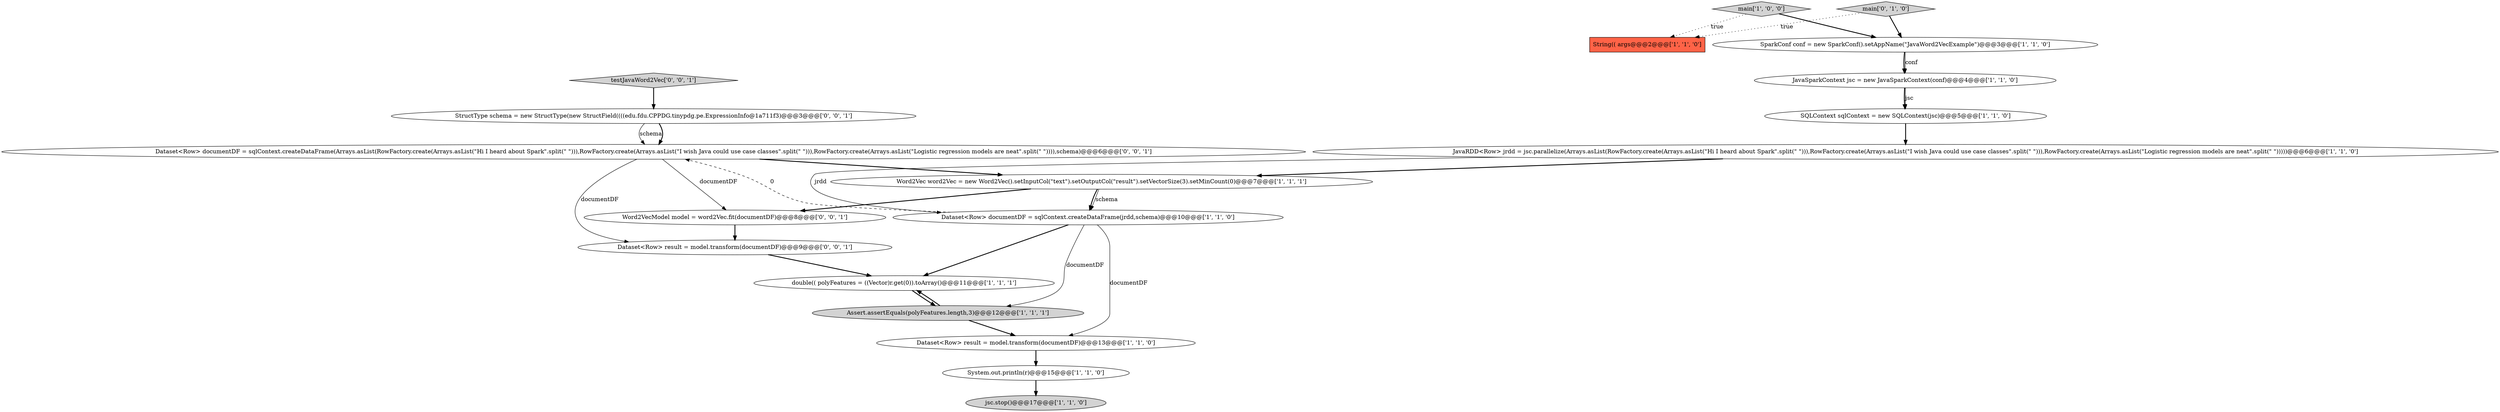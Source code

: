 digraph {
18 [style = filled, label = "testJavaWord2Vec['0', '0', '1']", fillcolor = lightgray, shape = diamond image = "AAA0AAABBB3BBB"];
8 [style = filled, label = "String(( args@@@2@@@['1', '1', '0']", fillcolor = tomato, shape = box image = "AAA0AAABBB1BBB"];
2 [style = filled, label = "JavaSparkContext jsc = new JavaSparkContext(conf)@@@4@@@['1', '1', '0']", fillcolor = white, shape = ellipse image = "AAA0AAABBB1BBB"];
9 [style = filled, label = "Dataset<Row> documentDF = sqlContext.createDataFrame(jrdd,schema)@@@10@@@['1', '1', '0']", fillcolor = white, shape = ellipse image = "AAA0AAABBB1BBB"];
11 [style = filled, label = "Word2Vec word2Vec = new Word2Vec().setInputCol(\"text\").setOutputCol(\"result\").setVectorSize(3).setMinCount(0)@@@7@@@['1', '1', '1']", fillcolor = white, shape = ellipse image = "AAA0AAABBB1BBB"];
16 [style = filled, label = "Dataset<Row> result = model.transform(documentDF)@@@9@@@['0', '0', '1']", fillcolor = white, shape = ellipse image = "AAA0AAABBB3BBB"];
7 [style = filled, label = "main['1', '0', '0']", fillcolor = lightgray, shape = diamond image = "AAA0AAABBB1BBB"];
4 [style = filled, label = "Dataset<Row> result = model.transform(documentDF)@@@13@@@['1', '1', '0']", fillcolor = white, shape = ellipse image = "AAA0AAABBB1BBB"];
1 [style = filled, label = "SQLContext sqlContext = new SQLContext(jsc)@@@5@@@['1', '1', '0']", fillcolor = white, shape = ellipse image = "AAA0AAABBB1BBB"];
17 [style = filled, label = "Word2VecModel model = word2Vec.fit(documentDF)@@@8@@@['0', '0', '1']", fillcolor = white, shape = ellipse image = "AAA0AAABBB3BBB"];
5 [style = filled, label = "double(( polyFeatures = ((Vector)r.get(0)).toArray()@@@11@@@['1', '1', '1']", fillcolor = white, shape = ellipse image = "AAA0AAABBB1BBB"];
6 [style = filled, label = "SparkConf conf = new SparkConf().setAppName(\"JavaWord2VecExample\")@@@3@@@['1', '1', '0']", fillcolor = white, shape = ellipse image = "AAA0AAABBB1BBB"];
12 [style = filled, label = "JavaRDD<Row> jrdd = jsc.parallelize(Arrays.asList(RowFactory.create(Arrays.asList(\"Hi I heard about Spark\".split(\" \"))),RowFactory.create(Arrays.asList(\"I wish Java could use case classes\".split(\" \"))),RowFactory.create(Arrays.asList(\"Logistic regression models are neat\".split(\" \")))))@@@6@@@['1', '1', '0']", fillcolor = white, shape = ellipse image = "AAA0AAABBB1BBB"];
3 [style = filled, label = "Assert.assertEquals(polyFeatures.length,3)@@@12@@@['1', '1', '1']", fillcolor = lightgray, shape = ellipse image = "AAA0AAABBB1BBB"];
14 [style = filled, label = "StructType schema = new StructType(new StructField((((edu.fdu.CPPDG.tinypdg.pe.ExpressionInfo@1a711f3)@@@3@@@['0', '0', '1']", fillcolor = white, shape = ellipse image = "AAA0AAABBB3BBB"];
13 [style = filled, label = "main['0', '1', '0']", fillcolor = lightgray, shape = diamond image = "AAA0AAABBB2BBB"];
10 [style = filled, label = "System.out.println(r)@@@15@@@['1', '1', '0']", fillcolor = white, shape = ellipse image = "AAA0AAABBB1BBB"];
0 [style = filled, label = "jsc.stop()@@@17@@@['1', '1', '0']", fillcolor = lightgray, shape = ellipse image = "AAA0AAABBB1BBB"];
15 [style = filled, label = "Dataset<Row> documentDF = sqlContext.createDataFrame(Arrays.asList(RowFactory.create(Arrays.asList(\"Hi I heard about Spark\".split(\" \"))),RowFactory.create(Arrays.asList(\"I wish Java could use case classes\".split(\" \"))),RowFactory.create(Arrays.asList(\"Logistic regression models are neat\".split(\" \")))),schema)@@@6@@@['0', '0', '1']", fillcolor = white, shape = ellipse image = "AAA0AAABBB3BBB"];
11->9 [style = solid, label="schema"];
1->12 [style = bold, label=""];
7->8 [style = dotted, label="true"];
13->6 [style = bold, label=""];
7->6 [style = bold, label=""];
9->4 [style = solid, label="documentDF"];
11->9 [style = bold, label=""];
13->8 [style = dotted, label="true"];
11->17 [style = bold, label=""];
3->5 [style = bold, label=""];
6->2 [style = bold, label=""];
15->17 [style = solid, label="documentDF"];
15->11 [style = bold, label=""];
6->2 [style = solid, label="conf"];
9->15 [style = dashed, label="0"];
2->1 [style = bold, label=""];
16->5 [style = bold, label=""];
4->10 [style = bold, label=""];
12->11 [style = bold, label=""];
14->15 [style = solid, label="schema"];
5->3 [style = bold, label=""];
18->14 [style = bold, label=""];
9->3 [style = solid, label="documentDF"];
14->15 [style = bold, label=""];
9->5 [style = bold, label=""];
17->16 [style = bold, label=""];
3->4 [style = bold, label=""];
10->0 [style = bold, label=""];
15->16 [style = solid, label="documentDF"];
2->1 [style = solid, label="jsc"];
12->9 [style = solid, label="jrdd"];
}
